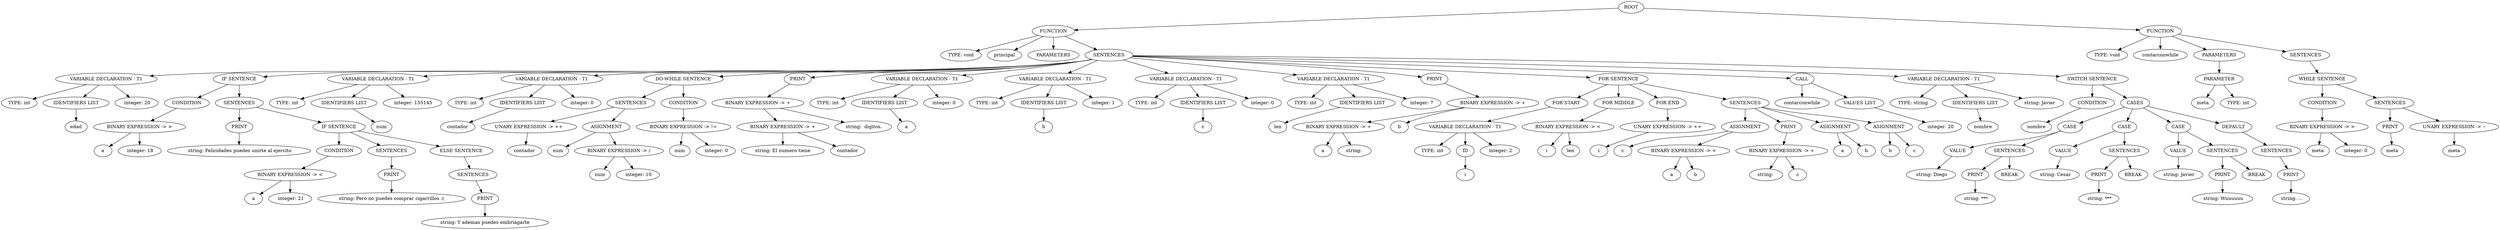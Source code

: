 digraph G{nodo0[label="ROOT"];
Node1[label="FUNCTION"];
nodo0->Node1;
Node2[label="TYPE: void"];
Node1->Node2;
Node3[label="principal"];
Node1->Node3;
Node4[label="PARAMETERS"];
Node1->Node4;
Node5[label="SENTENCES"];
Node1->Node5;
Node6[label="VARIABLE DECLARATION - T1"];
Node5->Node6;
Node7[label="TYPE: int"];
Node6->Node7;
Node8[label="IDENTIFIERS LIST"];
Node6->Node8;
Node9[label="edad"];
Node8->Node9;
Node10[label=" integer: 20"];
Node6->Node10;
Node11[label="IF SENTENCE"];
Node5->Node11;
Node12[label="CONDITION"];
Node11->Node12;
Node13[label="BINARY EXPRESSION -> >"];
Node12->Node13;
Node14[label="a"];
Node13->Node14;
Node15[label=" integer: 18"];
Node13->Node15;
Node16[label="SENTENCES"];
Node11->Node16;
Node17[label="PRINT"];
Node16->Node17;
Node18[label=" string: Felicidades puedes unirte al ejercito\n"];
Node17->Node18;
Node19[label="IF SENTENCE"];
Node16->Node19;
Node20[label="CONDITION"];
Node19->Node20;
Node21[label="BINARY EXPRESSION -> <"];
Node20->Node21;
Node22[label="a"];
Node21->Node22;
Node23[label=" integer: 21"];
Node21->Node23;
Node24[label="SENTENCES"];
Node19->Node24;
Node25[label="PRINT"];
Node24->Node25;
Node26[label=" string: Pero no puedes comprar cigarrillos :( \n"];
Node25->Node26;
Node27[label="ELSE SENTENCE"];
Node19->Node27;
Node28[label="SENTENCES"];
Node27->Node28;
Node29[label="PRINT"];
Node28->Node29;
Node30[label=" string: Y ademas puedes embriagarte \n"];
Node29->Node30;
Node31[label="VARIABLE DECLARATION - T1"];
Node5->Node31;
Node32[label="TYPE: int"];
Node31->Node32;
Node33[label="IDENTIFIERS LIST"];
Node31->Node33;
Node34[label="num"];
Node33->Node34;
Node35[label=" integer: 155145"];
Node31->Node35;
Node36[label="VARIABLE DECLARATION - T1"];
Node5->Node36;
Node37[label="TYPE: int"];
Node36->Node37;
Node38[label="IDENTIFIERS LIST"];
Node36->Node38;
Node39[label="contador"];
Node38->Node39;
Node40[label=" integer: 0"];
Node36->Node40;
Node41[label="DO-WHILE SENTENCE"];
Node5->Node41;
Node42[label="SENTENCES"];
Node41->Node42;
Node43[label="UNARY EXPRESSION -> ++"];
Node42->Node43;
Node44[label="contador"];
Node43->Node44;
Node45[label="ASIGNMENT"];
Node42->Node45;
Node46[label="num"];
Node45->Node46;
Node47[label="BINARY EXPRESSION -> /"];
Node45->Node47;
Node48[label="num"];
Node47->Node48;
Node49[label=" integer: 10"];
Node47->Node49;
Node50[label="CONDITION"];
Node41->Node50;
Node51[label="BINARY EXPRESSION -> !="];
Node50->Node51;
Node52[label="num"];
Node51->Node52;
Node53[label=" integer: 0"];
Node51->Node53;
Node54[label="PRINT"];
Node5->Node54;
Node55[label="BINARY EXPRESSION -> +"];
Node54->Node55;
Node56[label="BINARY EXPRESSION -> +"];
Node55->Node56;
Node57[label=" string: El numero tiene "];
Node56->Node57;
Node58[label="contador"];
Node56->Node58;
Node59[label=" string:  digitos.\n"];
Node55->Node59;
Node60[label="VARIABLE DECLARATION - T1"];
Node5->Node60;
Node61[label="TYPE: int"];
Node60->Node61;
Node62[label="IDENTIFIERS LIST"];
Node60->Node62;
Node63[label="a"];
Node62->Node63;
Node64[label=" integer: 0"];
Node60->Node64;
Node65[label="VARIABLE DECLARATION - T1"];
Node5->Node65;
Node66[label="TYPE: int"];
Node65->Node66;
Node67[label="IDENTIFIERS LIST"];
Node65->Node67;
Node68[label="b"];
Node67->Node68;
Node69[label=" integer: 1"];
Node65->Node69;
Node70[label="VARIABLE DECLARATION - T1"];
Node5->Node70;
Node71[label="TYPE: int"];
Node70->Node71;
Node72[label="IDENTIFIERS LIST"];
Node70->Node72;
Node73[label="c"];
Node72->Node73;
Node74[label=" integer: 0"];
Node70->Node74;
Node75[label="VARIABLE DECLARATION - T1"];
Node5->Node75;
Node76[label="TYPE: int"];
Node75->Node76;
Node77[label="IDENTIFIERS LIST"];
Node75->Node77;
Node78[label="len"];
Node77->Node78;
Node79[label=" integer: 7"];
Node75->Node79;
Node80[label="PRINT"];
Node5->Node80;
Node81[label="BINARY EXPRESSION -> +"];
Node80->Node81;
Node82[label="BINARY EXPRESSION -> +"];
Node81->Node82;
Node83[label="a"];
Node82->Node83;
Node84[label=" string:  "];
Node82->Node84;
Node85[label="b"];
Node81->Node85;
Node86[label="FOR SENTENCE"];
Node5->Node86;
Node87[label="FOR START"];
Node86->Node87;
Node88[label="VARIABLE DECLARATION - T1"];
Node87->Node88;
Node89[label="TYPE: int"];
Node88->Node89;
Node90[label="ID"];
Node88->Node90;
Node91[label="i"];
Node90->Node91;
Node92[label=" integer: 2"];
Node88->Node92;
Node93[label="FOR MIDDLE"];
Node86->Node93;
Node94[label="BINARY EXPRESSION -> <"];
Node93->Node94;
Node95[label="i"];
Node94->Node95;
Node96[label="len"];
Node94->Node96;
Node97[label="FOR END"];
Node86->Node97;
Node98[label="UNARY EXPRESSION -> ++"];
Node97->Node98;
Node99[label="i"];
Node98->Node99;
Node100[label="SENTENCES"];
Node86->Node100;
Node101[label="ASIGNMENT"];
Node100->Node101;
Node102[label="c"];
Node101->Node102;
Node103[label="BINARY EXPRESSION -> +"];
Node101->Node103;
Node104[label="a"];
Node103->Node104;
Node105[label="b"];
Node103->Node105;
Node106[label="PRINT"];
Node100->Node106;
Node107[label="BINARY EXPRESSION -> +"];
Node106->Node107;
Node108[label=" string:  "];
Node107->Node108;
Node109[label="c"];
Node107->Node109;
Node110[label="ASIGNMENT"];
Node100->Node110;
Node111[label="a"];
Node110->Node111;
Node112[label="b"];
Node110->Node112;
Node113[label="ASIGNMENT"];
Node100->Node113;
Node114[label="b"];
Node113->Node114;
Node115[label="c"];
Node113->Node115;
Node116[label="CALL"];
Node5->Node116;
Node117[label="contarconwhile"];
Node116->Node117;
Node118[label="VALUES LIST"];
Node116->Node118;
Node119[label=" integer: 20"];
Node118->Node119;
Node120[label="VARIABLE DECLARATION - T1"];
Node5->Node120;
Node121[label="TYPE: string"];
Node120->Node121;
Node122[label="IDENTIFIERS LIST"];
Node120->Node122;
Node123[label="nombre"];
Node122->Node123;
Node124[label=" string: Javier"];
Node120->Node124;
Node125[label="SWITCH SENTENCE"];
Node5->Node125;
Node126[label="CONDITION"];
Node125->Node126;
Node127[label="nombre"];
Node126->Node127;
Node128[label="CASES"];
Node125->Node128;
Node129[label="CASE"];
Node128->Node129;
Node130[label="VALUE"];
Node129->Node130;
Node131[label=" string: Diego"];
Node130->Node131;
Node132[label="SENTENCES"];
Node129->Node132;
Node133[label="PRINT"];
Node132->Node133;
Node134[label=" string: ***\n"];
Node133->Node134;
Node135[label="BREAK"];
Node132->Node135;
Node136[label="CASE"];
Node128->Node136;
Node137[label="VALUE"];
Node136->Node137;
Node138[label=" string: Cesar"];
Node137->Node138;
Node139[label="SENTENCES"];
Node136->Node139;
Node140[label="PRINT"];
Node139->Node140;
Node141[label=" string: ***\n"];
Node140->Node141;
Node142[label="BREAK"];
Node139->Node142;
Node143[label="CASE"];
Node128->Node143;
Node144[label="VALUE"];
Node143->Node144;
Node145[label=" string: Javier"];
Node144->Node145;
Node146[label="SENTENCES"];
Node143->Node146;
Node147[label="PRINT"];
Node146->Node147;
Node148[label=" string: Wuuuuuu\n"];
Node147->Node148;
Node149[label="BREAK"];
Node146->Node149;
Node150[label="DEFAULT"];
Node128->Node150;
Node151[label="SENTENCES"];
Node150->Node151;
Node152[label="PRINT"];
Node151->Node152;
Node153[label=" string: ...\n"];
Node152->Node153;
Node154[label="FUNCTION"];
nodo0->Node154;
Node155[label="TYPE: void"];
Node154->Node155;
Node156[label="contarconwhile"];
Node154->Node156;
Node157[label="PARAMETERS"];
Node154->Node157;
Node158[label="PARAMETER"];
Node157->Node158;
Node159[label="meta"];
Node158->Node159;
Node160[label="TYPE: int"];
Node158->Node160;
Node161[label="SENTENCES"];
Node154->Node161;
Node162[label="WHILE SENTENCE"];
Node161->Node162;
Node163[label="CONDITION"];
Node162->Node163;
Node164[label="BINARY EXPRESSION -> >"];
Node163->Node164;
Node165[label="meta"];
Node164->Node165;
Node166[label=" integer: 0"];
Node164->Node166;
Node167[label="SENTENCES"];
Node162->Node167;
Node168[label="PRINT"];
Node167->Node168;
Node169[label="meta"];
Node168->Node169;
Node170[label="UNARY EXPRESSION -> --"];
Node167->Node170;
Node171[label="meta"];
Node170->Node171;
}